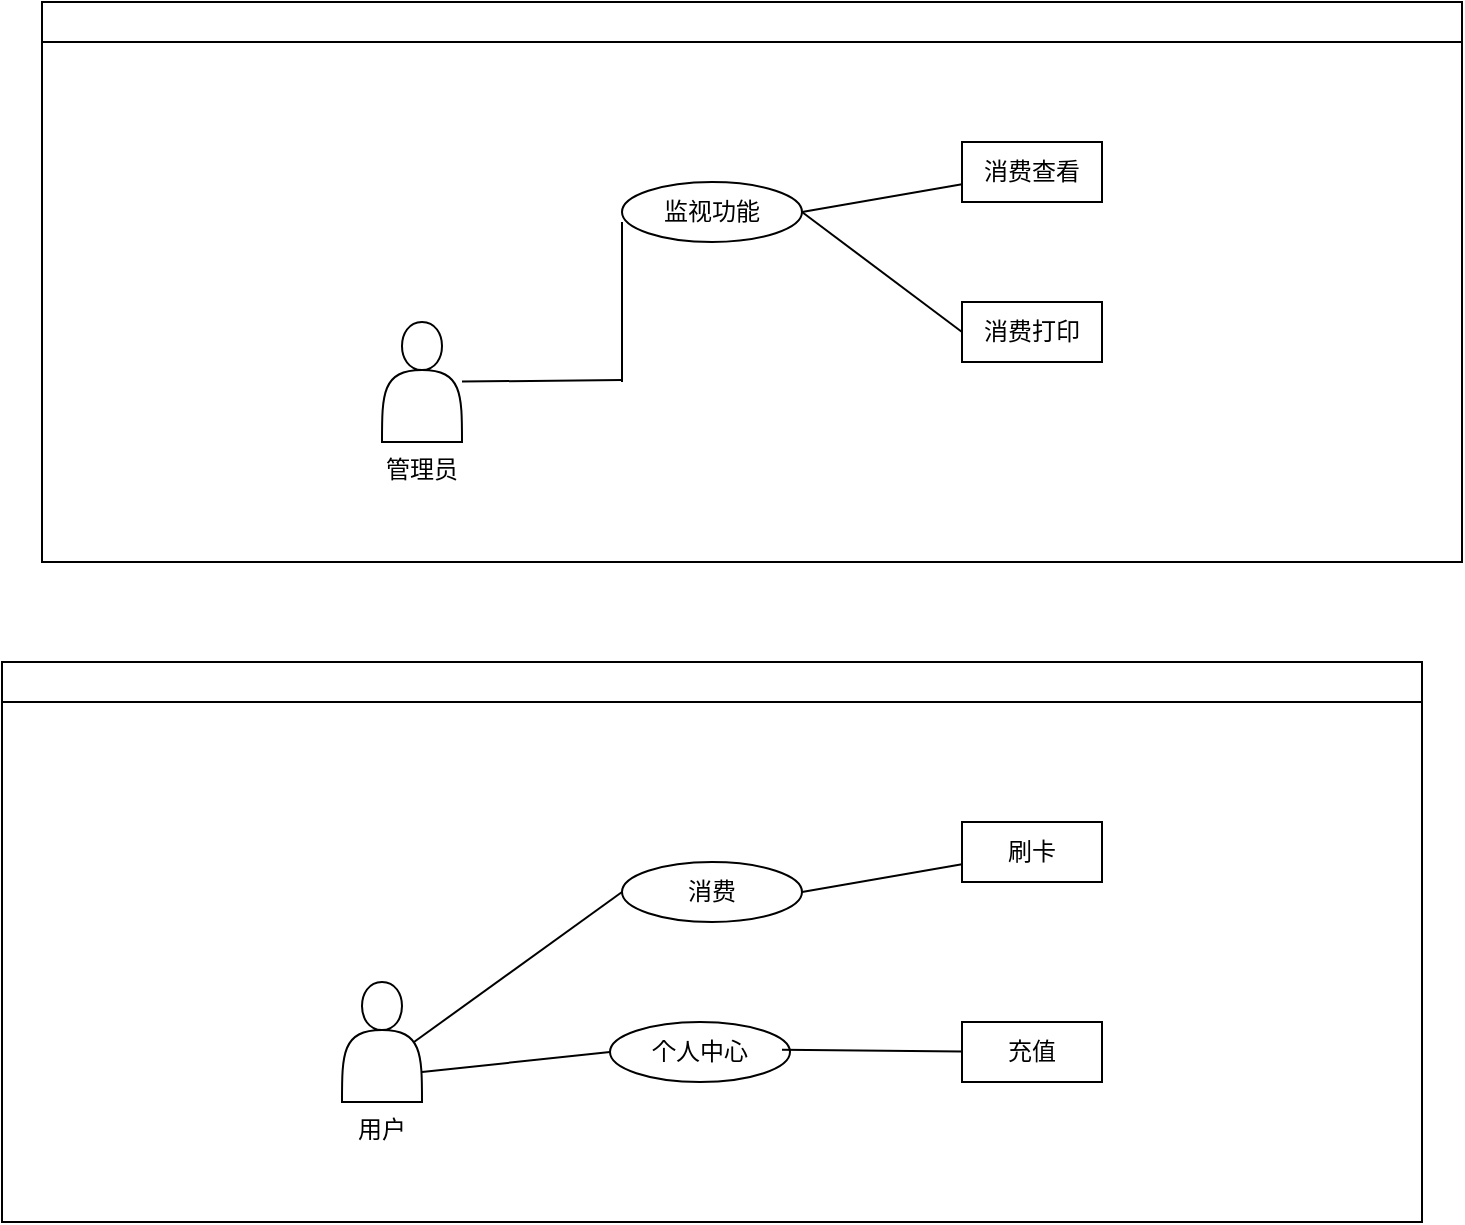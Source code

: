 <mxfile version="13.7.3" type="github">
  <diagram id="prtHgNgQTEPvFCAcTncT" name="Page-1">
    <mxGraphModel dx="735" dy="517" grid="1" gridSize="10" guides="1" tooltips="1" connect="1" arrows="1" fold="1" page="1" pageScale="1" pageWidth="827" pageHeight="1169" math="0" shadow="0">
      <root>
        <mxCell id="0" />
        <mxCell id="1" parent="0" />
        <mxCell id="dNxyNK7c78bLwvsdeMH5-11" value="" style="swimlane;html=1;startSize=20;horizontal=1;containerType=tree;glass=0;" parent="1" vertex="1">
          <mxGeometry x="40" y="80" width="710" height="280" as="geometry" />
        </mxCell>
        <mxCell id="eOAoFRRqFjfWuNRvMkIL-10" value="管理员&lt;br&gt;" style="shape=actor;whiteSpace=wrap;html=1;labelPosition=center;verticalLabelPosition=bottom;align=center;verticalAlign=top;" vertex="1" parent="dNxyNK7c78bLwvsdeMH5-11">
          <mxGeometry x="170" y="160" width="40" height="60" as="geometry" />
        </mxCell>
        <mxCell id="eOAoFRRqFjfWuNRvMkIL-13" value="消费查看" style="rounded=0;whiteSpace=wrap;html=1;" vertex="1" parent="dNxyNK7c78bLwvsdeMH5-11">
          <mxGeometry x="460" y="70" width="70" height="30" as="geometry" />
        </mxCell>
        <mxCell id="eOAoFRRqFjfWuNRvMkIL-14" value="监视功能" style="ellipse;whiteSpace=wrap;html=1;" vertex="1" parent="dNxyNK7c78bLwvsdeMH5-11">
          <mxGeometry x="290" y="90" width="90" height="30" as="geometry" />
        </mxCell>
        <mxCell id="eOAoFRRqFjfWuNRvMkIL-21" value="消费打印" style="rounded=0;whiteSpace=wrap;html=1;" vertex="1" parent="dNxyNK7c78bLwvsdeMH5-11">
          <mxGeometry x="460" y="150" width="70" height="30" as="geometry" />
        </mxCell>
        <mxCell id="eOAoFRRqFjfWuNRvMkIL-23" value="" style="endArrow=none;html=1;exitX=1;exitY=0.5;exitDx=0;exitDy=0;" edge="1" parent="dNxyNK7c78bLwvsdeMH5-11" source="eOAoFRRqFjfWuNRvMkIL-14" target="eOAoFRRqFjfWuNRvMkIL-13">
          <mxGeometry width="50" height="50" relative="1" as="geometry">
            <mxPoint x="374" y="110" as="sourcePoint" />
            <mxPoint x="424" y="60" as="targetPoint" />
          </mxGeometry>
        </mxCell>
        <mxCell id="eOAoFRRqFjfWuNRvMkIL-24" value="" style="endArrow=none;html=1;exitX=1;exitY=0.5;exitDx=0;exitDy=0;entryX=0;entryY=0.5;entryDx=0;entryDy=0;" edge="1" parent="dNxyNK7c78bLwvsdeMH5-11" source="eOAoFRRqFjfWuNRvMkIL-14" target="eOAoFRRqFjfWuNRvMkIL-21">
          <mxGeometry width="50" height="50" relative="1" as="geometry">
            <mxPoint x="390" y="115" as="sourcePoint" />
            <mxPoint x="470" y="108.043" as="targetPoint" />
          </mxGeometry>
        </mxCell>
        <mxCell id="eOAoFRRqFjfWuNRvMkIL-11" value="" style="endArrow=none;html=1;" edge="1" parent="1" source="eOAoFRRqFjfWuNRvMkIL-10">
          <mxGeometry width="50" height="50" relative="1" as="geometry">
            <mxPoint x="400" y="310" as="sourcePoint" />
            <mxPoint x="330" y="269" as="targetPoint" />
          </mxGeometry>
        </mxCell>
        <mxCell id="eOAoFRRqFjfWuNRvMkIL-12" value="" style="endArrow=none;html=1;" edge="1" parent="1">
          <mxGeometry width="50" height="50" relative="1" as="geometry">
            <mxPoint x="330" y="270" as="sourcePoint" />
            <mxPoint x="330" y="190" as="targetPoint" />
            <Array as="points">
              <mxPoint x="330" y="270" />
            </Array>
          </mxGeometry>
        </mxCell>
        <mxCell id="eOAoFRRqFjfWuNRvMkIL-28" value="" style="swimlane;html=1;startSize=20;horizontal=1;containerType=tree;glass=0;" vertex="1" parent="1">
          <mxGeometry x="20" y="410" width="710" height="280" as="geometry" />
        </mxCell>
        <mxCell id="eOAoFRRqFjfWuNRvMkIL-29" value="用户" style="shape=actor;whiteSpace=wrap;html=1;labelPosition=center;verticalLabelPosition=bottom;align=center;verticalAlign=top;" vertex="1" parent="eOAoFRRqFjfWuNRvMkIL-28">
          <mxGeometry x="170" y="160" width="40" height="60" as="geometry" />
        </mxCell>
        <mxCell id="eOAoFRRqFjfWuNRvMkIL-30" value="刷卡" style="rounded=0;whiteSpace=wrap;html=1;" vertex="1" parent="eOAoFRRqFjfWuNRvMkIL-28">
          <mxGeometry x="480" y="80" width="70" height="30" as="geometry" />
        </mxCell>
        <mxCell id="eOAoFRRqFjfWuNRvMkIL-31" value="消费" style="ellipse;whiteSpace=wrap;html=1;" vertex="1" parent="eOAoFRRqFjfWuNRvMkIL-28">
          <mxGeometry x="310" y="100" width="90" height="30" as="geometry" />
        </mxCell>
        <mxCell id="eOAoFRRqFjfWuNRvMkIL-33" value="" style="endArrow=none;html=1;exitX=1;exitY=0.5;exitDx=0;exitDy=0;" edge="1" parent="eOAoFRRqFjfWuNRvMkIL-28" source="eOAoFRRqFjfWuNRvMkIL-31" target="eOAoFRRqFjfWuNRvMkIL-30">
          <mxGeometry width="50" height="50" relative="1" as="geometry">
            <mxPoint x="394" y="120" as="sourcePoint" />
            <mxPoint x="444" y="70" as="targetPoint" />
          </mxGeometry>
        </mxCell>
        <mxCell id="eOAoFRRqFjfWuNRvMkIL-42" value="" style="endArrow=none;html=1;exitX=0.9;exitY=0.5;exitDx=0;exitDy=0;entryX=0;entryY=0.5;entryDx=0;entryDy=0;exitPerimeter=0;" edge="1" parent="eOAoFRRqFjfWuNRvMkIL-28" source="eOAoFRRqFjfWuNRvMkIL-29" target="eOAoFRRqFjfWuNRvMkIL-31">
          <mxGeometry width="50" height="50" relative="1" as="geometry">
            <mxPoint x="240" y="160" as="sourcePoint" />
            <mxPoint x="290" y="110" as="targetPoint" />
          </mxGeometry>
        </mxCell>
        <mxCell id="eOAoFRRqFjfWuNRvMkIL-43" value="个人中心" style="ellipse;whiteSpace=wrap;html=1;" vertex="1" parent="eOAoFRRqFjfWuNRvMkIL-28">
          <mxGeometry x="304" y="180" width="90" height="30" as="geometry" />
        </mxCell>
        <mxCell id="eOAoFRRqFjfWuNRvMkIL-44" value="" style="endArrow=none;html=1;exitX=1;exitY=0.75;exitDx=0;exitDy=0;entryX=0;entryY=0.5;entryDx=0;entryDy=0;" edge="1" parent="eOAoFRRqFjfWuNRvMkIL-28" source="eOAoFRRqFjfWuNRvMkIL-29" target="eOAoFRRqFjfWuNRvMkIL-43">
          <mxGeometry width="50" height="50" relative="1" as="geometry">
            <mxPoint x="216" y="200" as="sourcePoint" />
            <mxPoint x="320" y="125" as="targetPoint" />
          </mxGeometry>
        </mxCell>
        <mxCell id="eOAoFRRqFjfWuNRvMkIL-45" value="充值" style="rounded=0;whiteSpace=wrap;html=1;" vertex="1" parent="eOAoFRRqFjfWuNRvMkIL-28">
          <mxGeometry x="480" y="180" width="70" height="30" as="geometry" />
        </mxCell>
        <mxCell id="eOAoFRRqFjfWuNRvMkIL-46" value="" style="endArrow=none;html=1;exitX=1;exitY=0.5;exitDx=0;exitDy=0;" edge="1" parent="eOAoFRRqFjfWuNRvMkIL-28" target="eOAoFRRqFjfWuNRvMkIL-45">
          <mxGeometry width="50" height="50" relative="1" as="geometry">
            <mxPoint x="390" y="193.91" as="sourcePoint" />
            <mxPoint x="470" y="179.997" as="targetPoint" />
          </mxGeometry>
        </mxCell>
      </root>
    </mxGraphModel>
  </diagram>
</mxfile>
